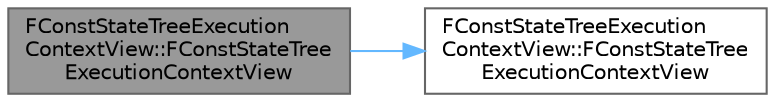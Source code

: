 digraph "FConstStateTreeExecutionContextView::FConstStateTreeExecutionContextView"
{
 // INTERACTIVE_SVG=YES
 // LATEX_PDF_SIZE
  bgcolor="transparent";
  edge [fontname=Helvetica,fontsize=10,labelfontname=Helvetica,labelfontsize=10];
  node [fontname=Helvetica,fontsize=10,shape=box,height=0.2,width=0.4];
  rankdir="LR";
  Node1 [id="Node000001",label="FConstStateTreeExecution\lContextView::FConstStateTree\lExecutionContextView",height=0.2,width=0.4,color="gray40", fillcolor="grey60", style="filled", fontcolor="black",tooltip=" "];
  Node1 -> Node2 [id="edge1_Node000001_Node000002",color="steelblue1",style="solid",tooltip=" "];
  Node2 [id="Node000002",label="FConstStateTreeExecution\lContextView::FConstStateTree\lExecutionContextView",height=0.2,width=0.4,color="grey40", fillcolor="white", style="filled",URL="$d6/d5d/structFConstStateTreeExecutionContextView.html#a71bcb59bef5481972e17ec54207d3fa5",tooltip=" "];
}
